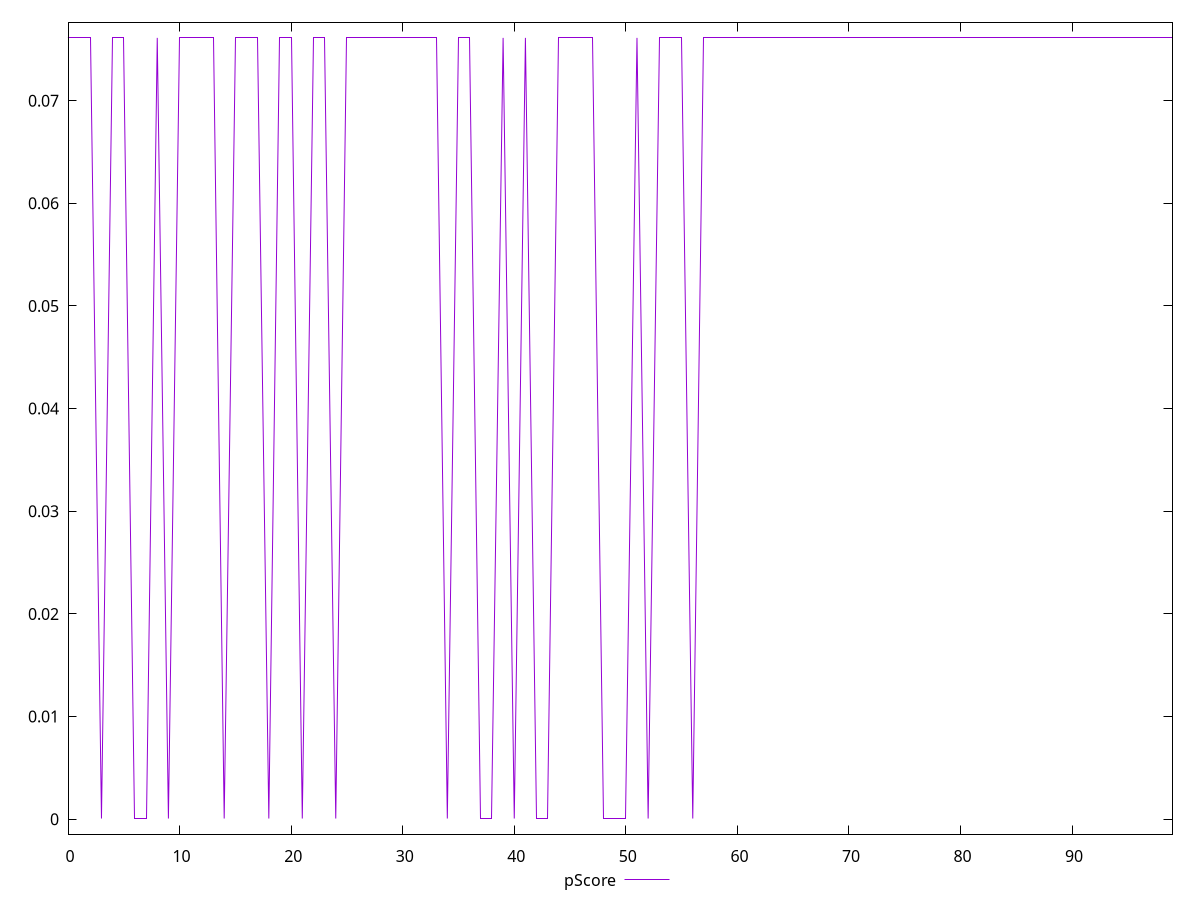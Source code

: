 reset

$pScore <<EOF
0 0.07611248195409825
1 0.07611248195409825
2 0.07611248195409825
3 0.00006417586681428666
4 0.07611248195409825
5 0.07611248195409825
6 0.00006417586681428666
7 0.00006417586681428666
8 0.07611248195409825
9 0.00006417586681428666
10 0.07611248195409825
11 0.07611248195409825
12 0.07611248195409825
13 0.07611248195409825
14 0.00006417586681428666
15 0.07611248195409825
16 0.07611248195409825
17 0.07611248195409825
18 0.00006417586681428666
19 0.07611248195409825
20 0.07611248195409825
21 0.00006417586681428666
22 0.07611248195409825
23 0.07611248195409825
24 0.00006417586681428666
25 0.07611248195409825
26 0.07611248195409825
27 0.07611248195409825
28 0.07611248195409825
29 0.07611248195409825
30 0.07611248195409825
31 0.07611248195409825
32 0.07611248195409825
33 0.07611248195409825
34 0.00006417586681428666
35 0.07611248195409825
36 0.07611248195409825
37 0.00006417586681428666
38 0.00006417586681428666
39 0.07611248195409825
40 0.00006417586681428666
41 0.07611248195409825
42 0.00006417586681428666
43 0.00006417586681428666
44 0.07611248195409825
45 0.07611248195409825
46 0.07611248195409825
47 0.07611248195409825
48 0.00006417586681428666
49 0.00006417586681428666
50 0.00006417586681428666
51 0.07611248195409825
52 0.00006417586681428666
53 0.07611248195409825
54 0.07611248195409825
55 0.07611248195409825
56 0.00006417586681428666
57 0.07611248195409825
58 0.07611248195409825
59 0.07611248195409825
60 0.07611248195409825
61 0.07611248195409825
62 0.07611248195409825
63 0.07611248195409825
64 0.07611248195409825
65 0.07611248195409825
66 0.07611248195409825
67 0.07611248195409825
68 0.07611248195409825
69 0.07611248195409825
70 0.07611248195409825
71 0.07611248195409825
72 0.07611248195409825
73 0.07611248195409825
74 0.07611248195409825
75 0.07611248195409825
76 0.07611248195409825
77 0.07611248195409825
78 0.07611248195409825
79 0.07611248195409825
80 0.07611248195409825
81 0.07611248195409825
82 0.07611248195409825
83 0.07611248195409825
84 0.07611248195409825
85 0.07611248195409825
86 0.07611248195409825
87 0.07611248195409825
88 0.07611248195409825
89 0.07611248195409825
90 0.07611248195409825
91 0.07611248195409825
92 0.07611248195409825
93 0.07611248195409825
94 0.07611248195409825
95 0.07611248195409825
96 0.07611248195409825
97 0.07611248195409825
98 0.07611248195409825
99 0.07611248195409825
EOF

set key outside below
set xrange [0:99]
set yrange [-0.0014567902549313927:0.07763344807584394]
set trange [-0.0014567902549313927:0.07763344807584394]
set terminal svg size 640, 500 enhanced background rgb 'white'
set output "report_00018_2021-02-10T15-25-16.877Z/cumulative-layout-shift/samples/pages+cached+noadtech+nomedia+nocss/pScore/values.svg"

plot $pScore title "pScore" with line

reset
